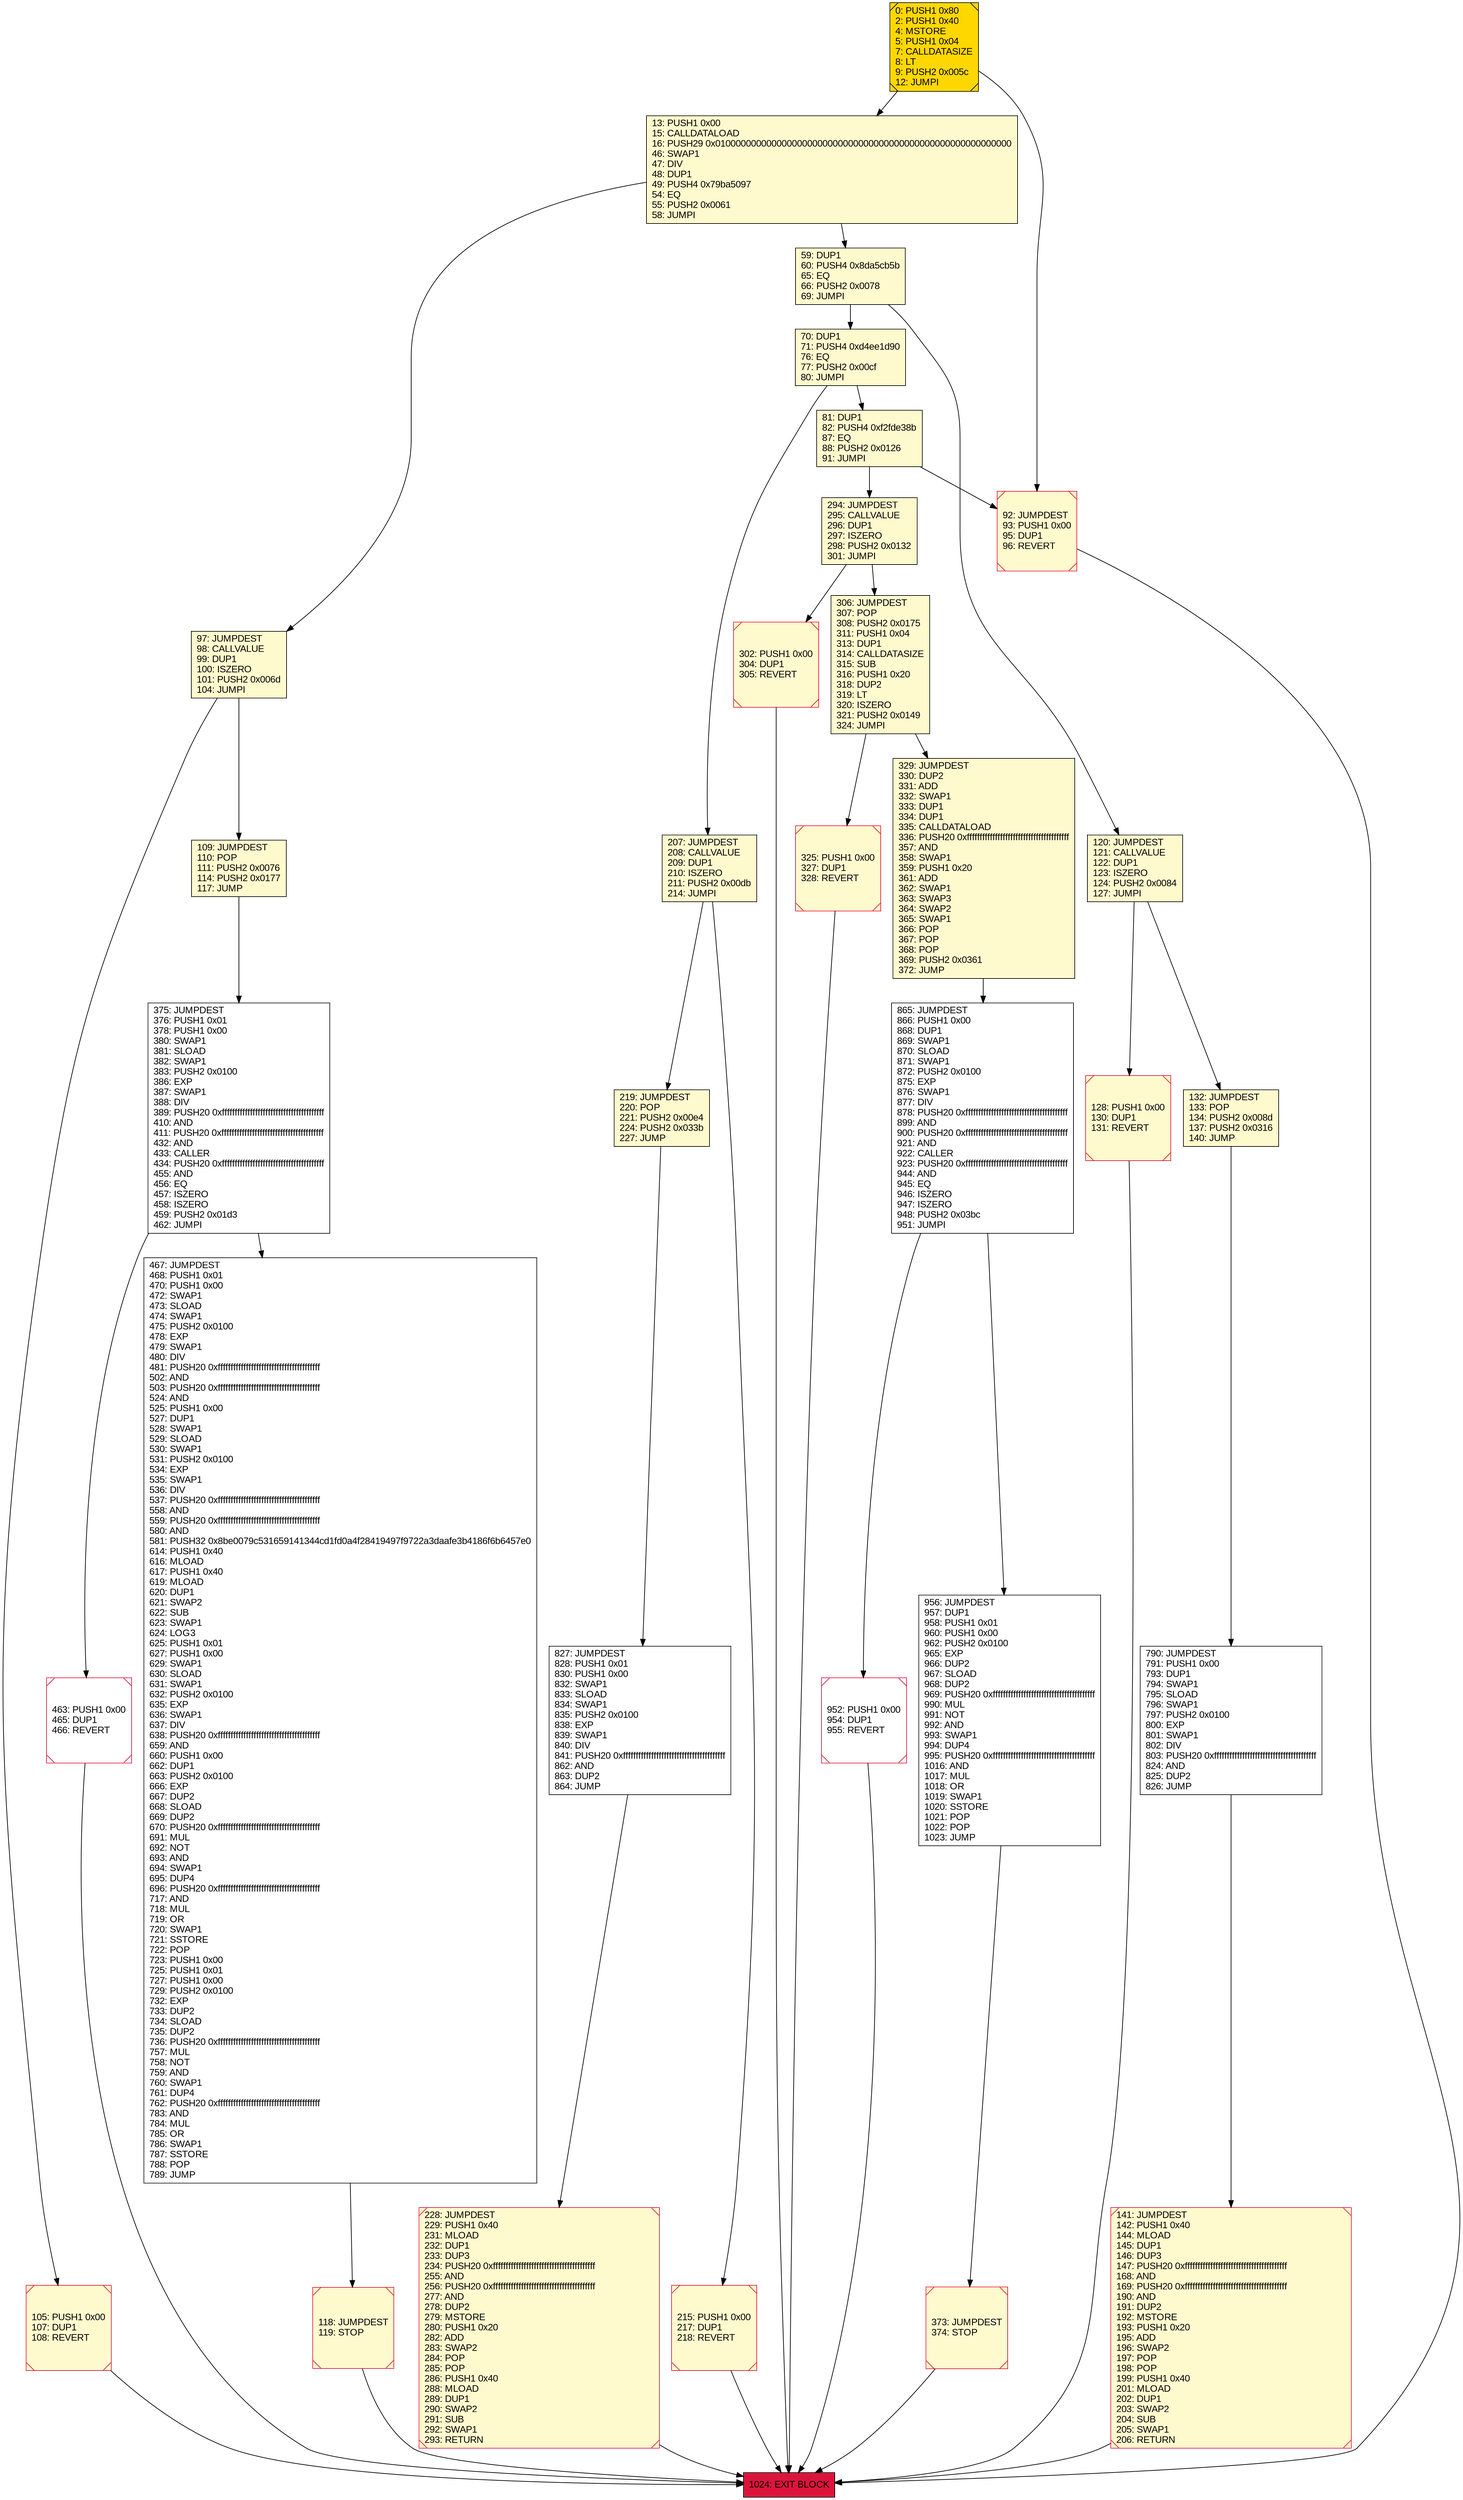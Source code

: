 digraph G {
bgcolor=transparent rankdir=UD;
node [shape=box style=filled color=black fillcolor=white fontname=arial fontcolor=black];
1024 [label="1024: EXIT BLOCK\l" fillcolor=crimson ];
13 [label="13: PUSH1 0x00\l15: CALLDATALOAD\l16: PUSH29 0x0100000000000000000000000000000000000000000000000000000000\l46: SWAP1\l47: DIV\l48: DUP1\l49: PUSH4 0x79ba5097\l54: EQ\l55: PUSH2 0x0061\l58: JUMPI\l" fillcolor=lemonchiffon ];
219 [label="219: JUMPDEST\l220: POP\l221: PUSH2 0x00e4\l224: PUSH2 0x033b\l227: JUMP\l" fillcolor=lemonchiffon ];
70 [label="70: DUP1\l71: PUSH4 0xd4ee1d90\l76: EQ\l77: PUSH2 0x00cf\l80: JUMPI\l" fillcolor=lemonchiffon ];
0 [label="0: PUSH1 0x80\l2: PUSH1 0x40\l4: MSTORE\l5: PUSH1 0x04\l7: CALLDATASIZE\l8: LT\l9: PUSH2 0x005c\l12: JUMPI\l" fillcolor=lemonchiffon shape=Msquare fillcolor=gold ];
105 [label="105: PUSH1 0x00\l107: DUP1\l108: REVERT\l" fillcolor=lemonchiffon shape=Msquare color=crimson ];
109 [label="109: JUMPDEST\l110: POP\l111: PUSH2 0x0076\l114: PUSH2 0x0177\l117: JUMP\l" fillcolor=lemonchiffon ];
375 [label="375: JUMPDEST\l376: PUSH1 0x01\l378: PUSH1 0x00\l380: SWAP1\l381: SLOAD\l382: SWAP1\l383: PUSH2 0x0100\l386: EXP\l387: SWAP1\l388: DIV\l389: PUSH20 0xffffffffffffffffffffffffffffffffffffffff\l410: AND\l411: PUSH20 0xffffffffffffffffffffffffffffffffffffffff\l432: AND\l433: CALLER\l434: PUSH20 0xffffffffffffffffffffffffffffffffffffffff\l455: AND\l456: EQ\l457: ISZERO\l458: ISZERO\l459: PUSH2 0x01d3\l462: JUMPI\l" ];
302 [label="302: PUSH1 0x00\l304: DUP1\l305: REVERT\l" fillcolor=lemonchiffon shape=Msquare color=crimson ];
467 [label="467: JUMPDEST\l468: PUSH1 0x01\l470: PUSH1 0x00\l472: SWAP1\l473: SLOAD\l474: SWAP1\l475: PUSH2 0x0100\l478: EXP\l479: SWAP1\l480: DIV\l481: PUSH20 0xffffffffffffffffffffffffffffffffffffffff\l502: AND\l503: PUSH20 0xffffffffffffffffffffffffffffffffffffffff\l524: AND\l525: PUSH1 0x00\l527: DUP1\l528: SWAP1\l529: SLOAD\l530: SWAP1\l531: PUSH2 0x0100\l534: EXP\l535: SWAP1\l536: DIV\l537: PUSH20 0xffffffffffffffffffffffffffffffffffffffff\l558: AND\l559: PUSH20 0xffffffffffffffffffffffffffffffffffffffff\l580: AND\l581: PUSH32 0x8be0079c531659141344cd1fd0a4f28419497f9722a3daafe3b4186f6b6457e0\l614: PUSH1 0x40\l616: MLOAD\l617: PUSH1 0x40\l619: MLOAD\l620: DUP1\l621: SWAP2\l622: SUB\l623: SWAP1\l624: LOG3\l625: PUSH1 0x01\l627: PUSH1 0x00\l629: SWAP1\l630: SLOAD\l631: SWAP1\l632: PUSH2 0x0100\l635: EXP\l636: SWAP1\l637: DIV\l638: PUSH20 0xffffffffffffffffffffffffffffffffffffffff\l659: AND\l660: PUSH1 0x00\l662: DUP1\l663: PUSH2 0x0100\l666: EXP\l667: DUP2\l668: SLOAD\l669: DUP2\l670: PUSH20 0xffffffffffffffffffffffffffffffffffffffff\l691: MUL\l692: NOT\l693: AND\l694: SWAP1\l695: DUP4\l696: PUSH20 0xffffffffffffffffffffffffffffffffffffffff\l717: AND\l718: MUL\l719: OR\l720: SWAP1\l721: SSTORE\l722: POP\l723: PUSH1 0x00\l725: PUSH1 0x01\l727: PUSH1 0x00\l729: PUSH2 0x0100\l732: EXP\l733: DUP2\l734: SLOAD\l735: DUP2\l736: PUSH20 0xffffffffffffffffffffffffffffffffffffffff\l757: MUL\l758: NOT\l759: AND\l760: SWAP1\l761: DUP4\l762: PUSH20 0xffffffffffffffffffffffffffffffffffffffff\l783: AND\l784: MUL\l785: OR\l786: SWAP1\l787: SSTORE\l788: POP\l789: JUMP\l" ];
294 [label="294: JUMPDEST\l295: CALLVALUE\l296: DUP1\l297: ISZERO\l298: PUSH2 0x0132\l301: JUMPI\l" fillcolor=lemonchiffon ];
92 [label="92: JUMPDEST\l93: PUSH1 0x00\l95: DUP1\l96: REVERT\l" fillcolor=lemonchiffon shape=Msquare color=crimson ];
97 [label="97: JUMPDEST\l98: CALLVALUE\l99: DUP1\l100: ISZERO\l101: PUSH2 0x006d\l104: JUMPI\l" fillcolor=lemonchiffon ];
952 [label="952: PUSH1 0x00\l954: DUP1\l955: REVERT\l" shape=Msquare color=crimson ];
132 [label="132: JUMPDEST\l133: POP\l134: PUSH2 0x008d\l137: PUSH2 0x0316\l140: JUMP\l" fillcolor=lemonchiffon ];
141 [label="141: JUMPDEST\l142: PUSH1 0x40\l144: MLOAD\l145: DUP1\l146: DUP3\l147: PUSH20 0xffffffffffffffffffffffffffffffffffffffff\l168: AND\l169: PUSH20 0xffffffffffffffffffffffffffffffffffffffff\l190: AND\l191: DUP2\l192: MSTORE\l193: PUSH1 0x20\l195: ADD\l196: SWAP2\l197: POP\l198: POP\l199: PUSH1 0x40\l201: MLOAD\l202: DUP1\l203: SWAP2\l204: SUB\l205: SWAP1\l206: RETURN\l" fillcolor=lemonchiffon shape=Msquare color=crimson ];
790 [label="790: JUMPDEST\l791: PUSH1 0x00\l793: DUP1\l794: SWAP1\l795: SLOAD\l796: SWAP1\l797: PUSH2 0x0100\l800: EXP\l801: SWAP1\l802: DIV\l803: PUSH20 0xffffffffffffffffffffffffffffffffffffffff\l824: AND\l825: DUP2\l826: JUMP\l" ];
128 [label="128: PUSH1 0x00\l130: DUP1\l131: REVERT\l" fillcolor=lemonchiffon shape=Msquare color=crimson ];
373 [label="373: JUMPDEST\l374: STOP\l" fillcolor=lemonchiffon shape=Msquare color=crimson ];
118 [label="118: JUMPDEST\l119: STOP\l" fillcolor=lemonchiffon shape=Msquare color=crimson ];
325 [label="325: PUSH1 0x00\l327: DUP1\l328: REVERT\l" fillcolor=lemonchiffon shape=Msquare color=crimson ];
827 [label="827: JUMPDEST\l828: PUSH1 0x01\l830: PUSH1 0x00\l832: SWAP1\l833: SLOAD\l834: SWAP1\l835: PUSH2 0x0100\l838: EXP\l839: SWAP1\l840: DIV\l841: PUSH20 0xffffffffffffffffffffffffffffffffffffffff\l862: AND\l863: DUP2\l864: JUMP\l" ];
329 [label="329: JUMPDEST\l330: DUP2\l331: ADD\l332: SWAP1\l333: DUP1\l334: DUP1\l335: CALLDATALOAD\l336: PUSH20 0xffffffffffffffffffffffffffffffffffffffff\l357: AND\l358: SWAP1\l359: PUSH1 0x20\l361: ADD\l362: SWAP1\l363: SWAP3\l364: SWAP2\l365: SWAP1\l366: POP\l367: POP\l368: POP\l369: PUSH2 0x0361\l372: JUMP\l" fillcolor=lemonchiffon ];
207 [label="207: JUMPDEST\l208: CALLVALUE\l209: DUP1\l210: ISZERO\l211: PUSH2 0x00db\l214: JUMPI\l" fillcolor=lemonchiffon ];
81 [label="81: DUP1\l82: PUSH4 0xf2fde38b\l87: EQ\l88: PUSH2 0x0126\l91: JUMPI\l" fillcolor=lemonchiffon ];
865 [label="865: JUMPDEST\l866: PUSH1 0x00\l868: DUP1\l869: SWAP1\l870: SLOAD\l871: SWAP1\l872: PUSH2 0x0100\l875: EXP\l876: SWAP1\l877: DIV\l878: PUSH20 0xffffffffffffffffffffffffffffffffffffffff\l899: AND\l900: PUSH20 0xffffffffffffffffffffffffffffffffffffffff\l921: AND\l922: CALLER\l923: PUSH20 0xffffffffffffffffffffffffffffffffffffffff\l944: AND\l945: EQ\l946: ISZERO\l947: ISZERO\l948: PUSH2 0x03bc\l951: JUMPI\l" ];
463 [label="463: PUSH1 0x00\l465: DUP1\l466: REVERT\l" shape=Msquare color=crimson ];
120 [label="120: JUMPDEST\l121: CALLVALUE\l122: DUP1\l123: ISZERO\l124: PUSH2 0x0084\l127: JUMPI\l" fillcolor=lemonchiffon ];
215 [label="215: PUSH1 0x00\l217: DUP1\l218: REVERT\l" fillcolor=lemonchiffon shape=Msquare color=crimson ];
228 [label="228: JUMPDEST\l229: PUSH1 0x40\l231: MLOAD\l232: DUP1\l233: DUP3\l234: PUSH20 0xffffffffffffffffffffffffffffffffffffffff\l255: AND\l256: PUSH20 0xffffffffffffffffffffffffffffffffffffffff\l277: AND\l278: DUP2\l279: MSTORE\l280: PUSH1 0x20\l282: ADD\l283: SWAP2\l284: POP\l285: POP\l286: PUSH1 0x40\l288: MLOAD\l289: DUP1\l290: SWAP2\l291: SUB\l292: SWAP1\l293: RETURN\l" fillcolor=lemonchiffon shape=Msquare color=crimson ];
956 [label="956: JUMPDEST\l957: DUP1\l958: PUSH1 0x01\l960: PUSH1 0x00\l962: PUSH2 0x0100\l965: EXP\l966: DUP2\l967: SLOAD\l968: DUP2\l969: PUSH20 0xffffffffffffffffffffffffffffffffffffffff\l990: MUL\l991: NOT\l992: AND\l993: SWAP1\l994: DUP4\l995: PUSH20 0xffffffffffffffffffffffffffffffffffffffff\l1016: AND\l1017: MUL\l1018: OR\l1019: SWAP1\l1020: SSTORE\l1021: POP\l1022: POP\l1023: JUMP\l" ];
59 [label="59: DUP1\l60: PUSH4 0x8da5cb5b\l65: EQ\l66: PUSH2 0x0078\l69: JUMPI\l" fillcolor=lemonchiffon ];
306 [label="306: JUMPDEST\l307: POP\l308: PUSH2 0x0175\l311: PUSH1 0x04\l313: DUP1\l314: CALLDATASIZE\l315: SUB\l316: PUSH1 0x20\l318: DUP2\l319: LT\l320: ISZERO\l321: PUSH2 0x0149\l324: JUMPI\l" fillcolor=lemonchiffon ];
109 -> 375;
59 -> 120;
105 -> 1024;
329 -> 865;
0 -> 13;
302 -> 1024;
97 -> 109;
827 -> 228;
0 -> 92;
97 -> 105;
120 -> 128;
294 -> 302;
865 -> 956;
306 -> 329;
956 -> 373;
92 -> 1024;
375 -> 467;
952 -> 1024;
306 -> 325;
13 -> 97;
141 -> 1024;
207 -> 215;
128 -> 1024;
373 -> 1024;
118 -> 1024;
219 -> 827;
325 -> 1024;
375 -> 463;
294 -> 306;
70 -> 81;
120 -> 132;
207 -> 219;
70 -> 207;
463 -> 1024;
467 -> 118;
81 -> 294;
81 -> 92;
215 -> 1024;
228 -> 1024;
865 -> 952;
13 -> 59;
59 -> 70;
132 -> 790;
790 -> 141;
}